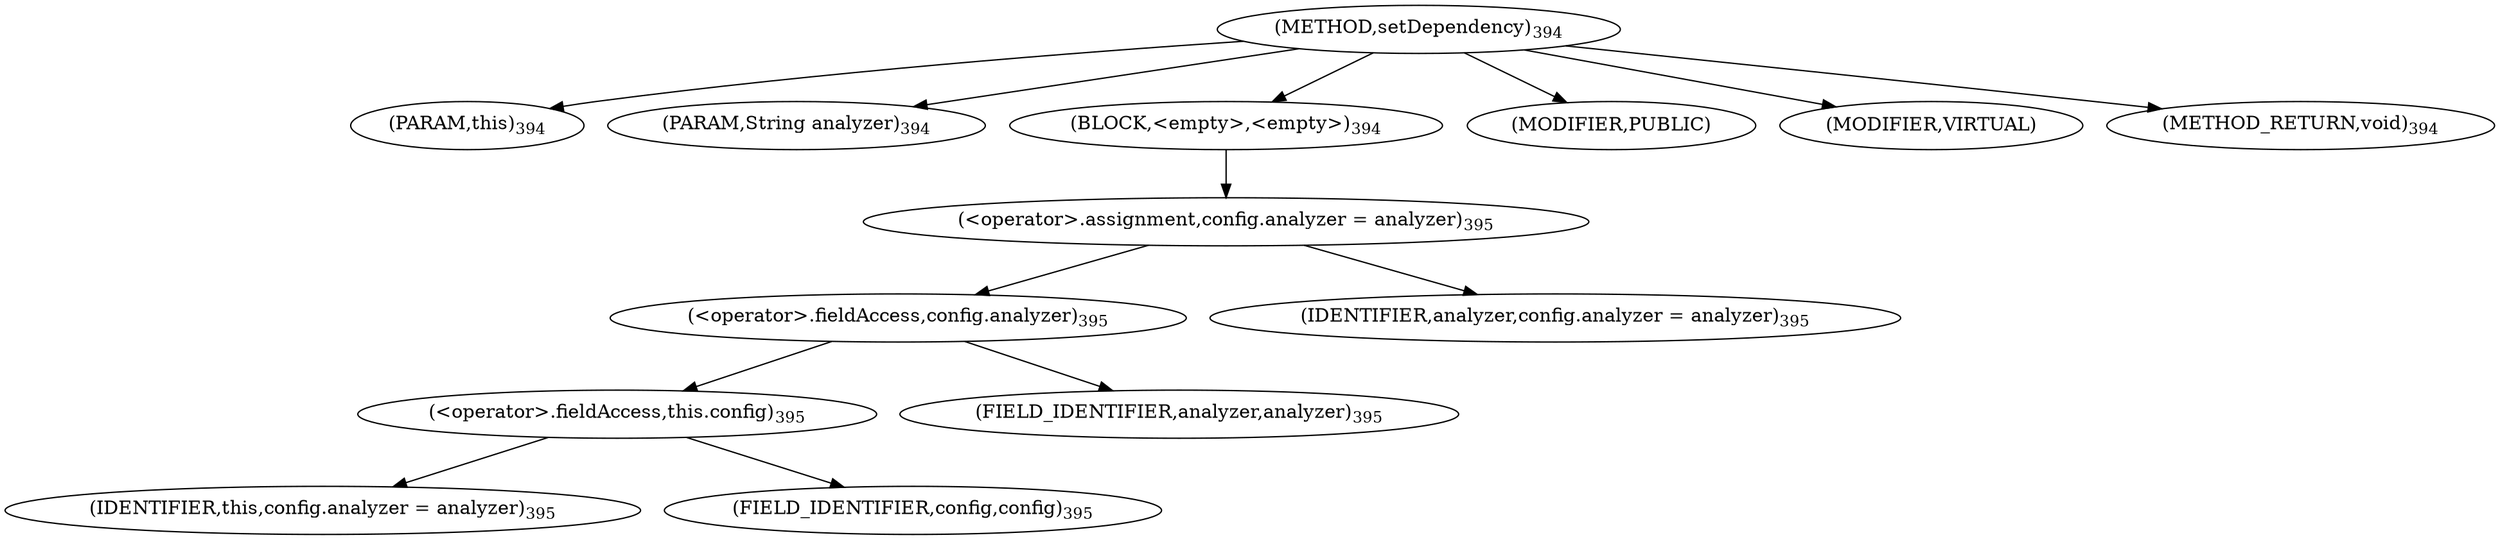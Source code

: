 digraph "setDependency" {  
"523" [label = <(METHOD,setDependency)<SUB>394</SUB>> ]
"524" [label = <(PARAM,this)<SUB>394</SUB>> ]
"525" [label = <(PARAM,String analyzer)<SUB>394</SUB>> ]
"526" [label = <(BLOCK,&lt;empty&gt;,&lt;empty&gt;)<SUB>394</SUB>> ]
"527" [label = <(&lt;operator&gt;.assignment,config.analyzer = analyzer)<SUB>395</SUB>> ]
"528" [label = <(&lt;operator&gt;.fieldAccess,config.analyzer)<SUB>395</SUB>> ]
"529" [label = <(&lt;operator&gt;.fieldAccess,this.config)<SUB>395</SUB>> ]
"530" [label = <(IDENTIFIER,this,config.analyzer = analyzer)<SUB>395</SUB>> ]
"531" [label = <(FIELD_IDENTIFIER,config,config)<SUB>395</SUB>> ]
"532" [label = <(FIELD_IDENTIFIER,analyzer,analyzer)<SUB>395</SUB>> ]
"533" [label = <(IDENTIFIER,analyzer,config.analyzer = analyzer)<SUB>395</SUB>> ]
"534" [label = <(MODIFIER,PUBLIC)> ]
"535" [label = <(MODIFIER,VIRTUAL)> ]
"536" [label = <(METHOD_RETURN,void)<SUB>394</SUB>> ]
  "523" -> "524" 
  "523" -> "525" 
  "523" -> "526" 
  "523" -> "534" 
  "523" -> "535" 
  "523" -> "536" 
  "526" -> "527" 
  "527" -> "528" 
  "527" -> "533" 
  "528" -> "529" 
  "528" -> "532" 
  "529" -> "530" 
  "529" -> "531" 
}

